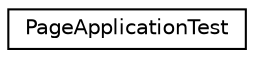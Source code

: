 digraph G
{
  edge [fontname="Helvetica",fontsize="10",labelfontname="Helvetica",labelfontsize="10"];
  node [fontname="Helvetica",fontsize="10",shape=record];
  rankdir=LR;
  Node1 [label="PageApplicationTest",height=0.2,width=0.4,color="black", fillcolor="white", style="filled",URL="$class_page_application_test.html"];
}
